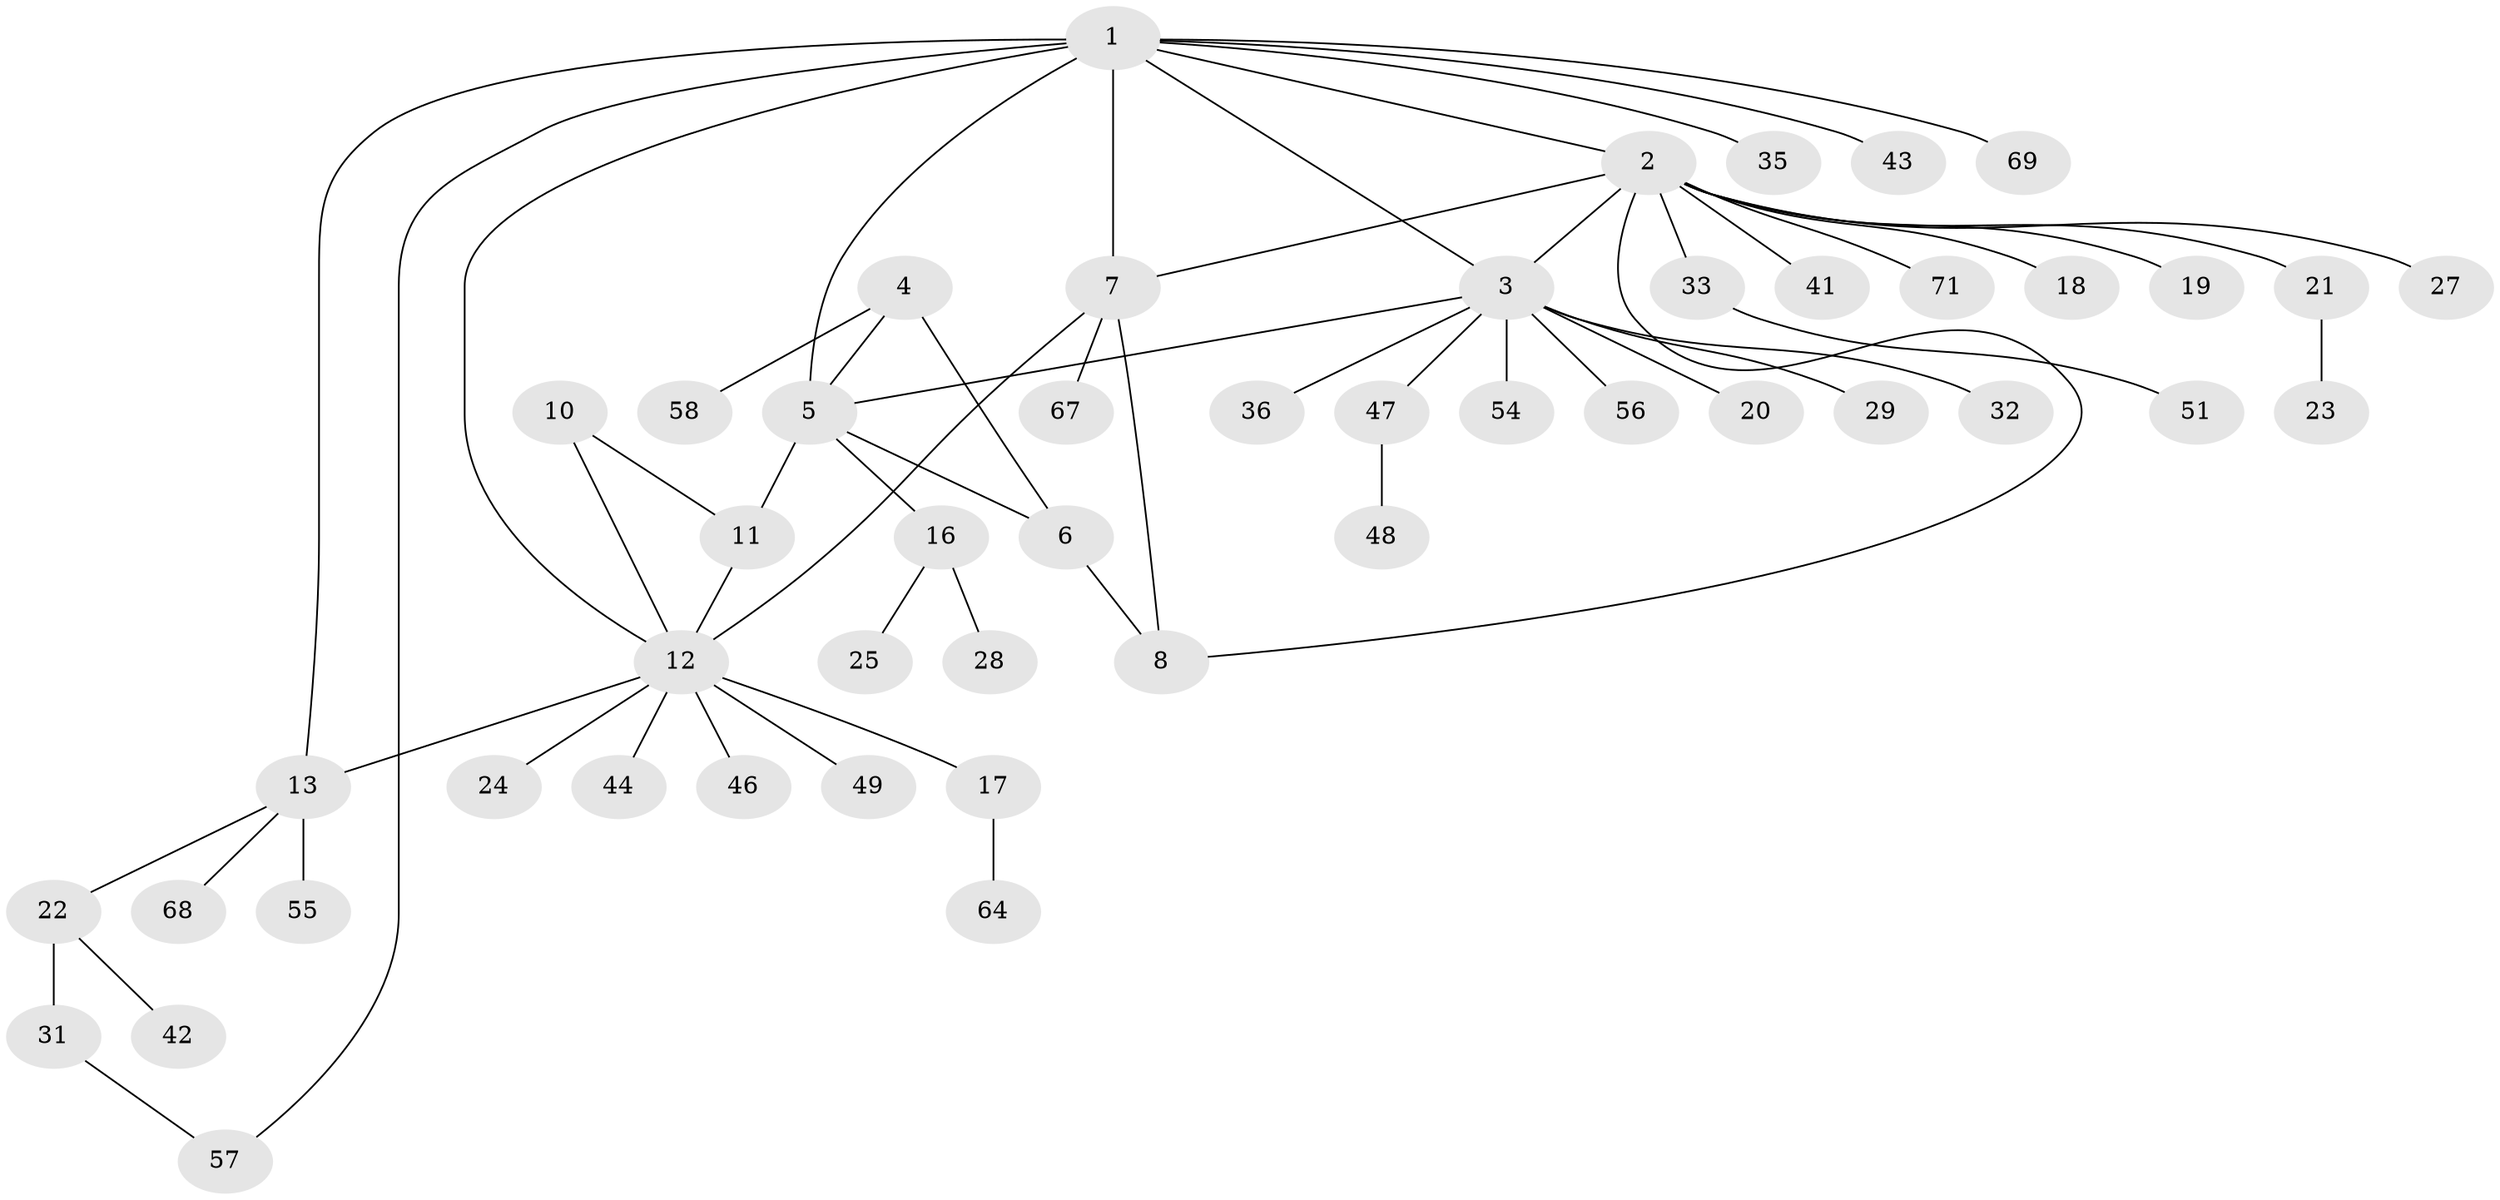 // Generated by graph-tools (version 1.1) at 2025/52/02/27/25 19:52:16]
// undirected, 49 vertices, 59 edges
graph export_dot {
graph [start="1"]
  node [color=gray90,style=filled];
  1 [super="+14"];
  2 [super="+9"];
  3 [super="+45"];
  4 [super="+39"];
  5 [super="+38"];
  6;
  7 [super="+62"];
  8 [super="+61"];
  10 [super="+65"];
  11 [super="+59"];
  12 [super="+40"];
  13 [super="+15"];
  16 [super="+60"];
  17 [super="+37"];
  18 [super="+52"];
  19 [super="+30"];
  20;
  21;
  22 [super="+26"];
  23 [super="+34"];
  24;
  25 [super="+63"];
  27;
  28 [super="+53"];
  29;
  31;
  32;
  33;
  35;
  36;
  41;
  42;
  43;
  44;
  46 [super="+66"];
  47 [super="+50"];
  48;
  49;
  51;
  54;
  55;
  56;
  57 [super="+70"];
  58;
  64;
  67;
  68;
  69;
  71;
  1 -- 2;
  1 -- 3;
  1 -- 12;
  1 -- 57;
  1 -- 35;
  1 -- 5;
  1 -- 69;
  1 -- 7;
  1 -- 43;
  1 -- 13 [weight=2];
  2 -- 3;
  2 -- 27;
  2 -- 33;
  2 -- 71;
  2 -- 18;
  2 -- 19;
  2 -- 21;
  2 -- 7;
  2 -- 8;
  2 -- 41;
  3 -- 5;
  3 -- 20;
  3 -- 29;
  3 -- 32;
  3 -- 36;
  3 -- 47;
  3 -- 54;
  3 -- 56;
  4 -- 5;
  4 -- 6;
  4 -- 58;
  5 -- 6;
  5 -- 11 [weight=2];
  5 -- 16;
  6 -- 8;
  7 -- 8;
  7 -- 12;
  7 -- 67;
  10 -- 11;
  10 -- 12;
  11 -- 12;
  12 -- 17;
  12 -- 24;
  12 -- 44;
  12 -- 46;
  12 -- 49;
  12 -- 13;
  13 -- 22;
  13 -- 68;
  13 -- 55;
  16 -- 25;
  16 -- 28;
  17 -- 64;
  21 -- 23;
  22 -- 31;
  22 -- 42;
  31 -- 57;
  33 -- 51;
  47 -- 48;
}
